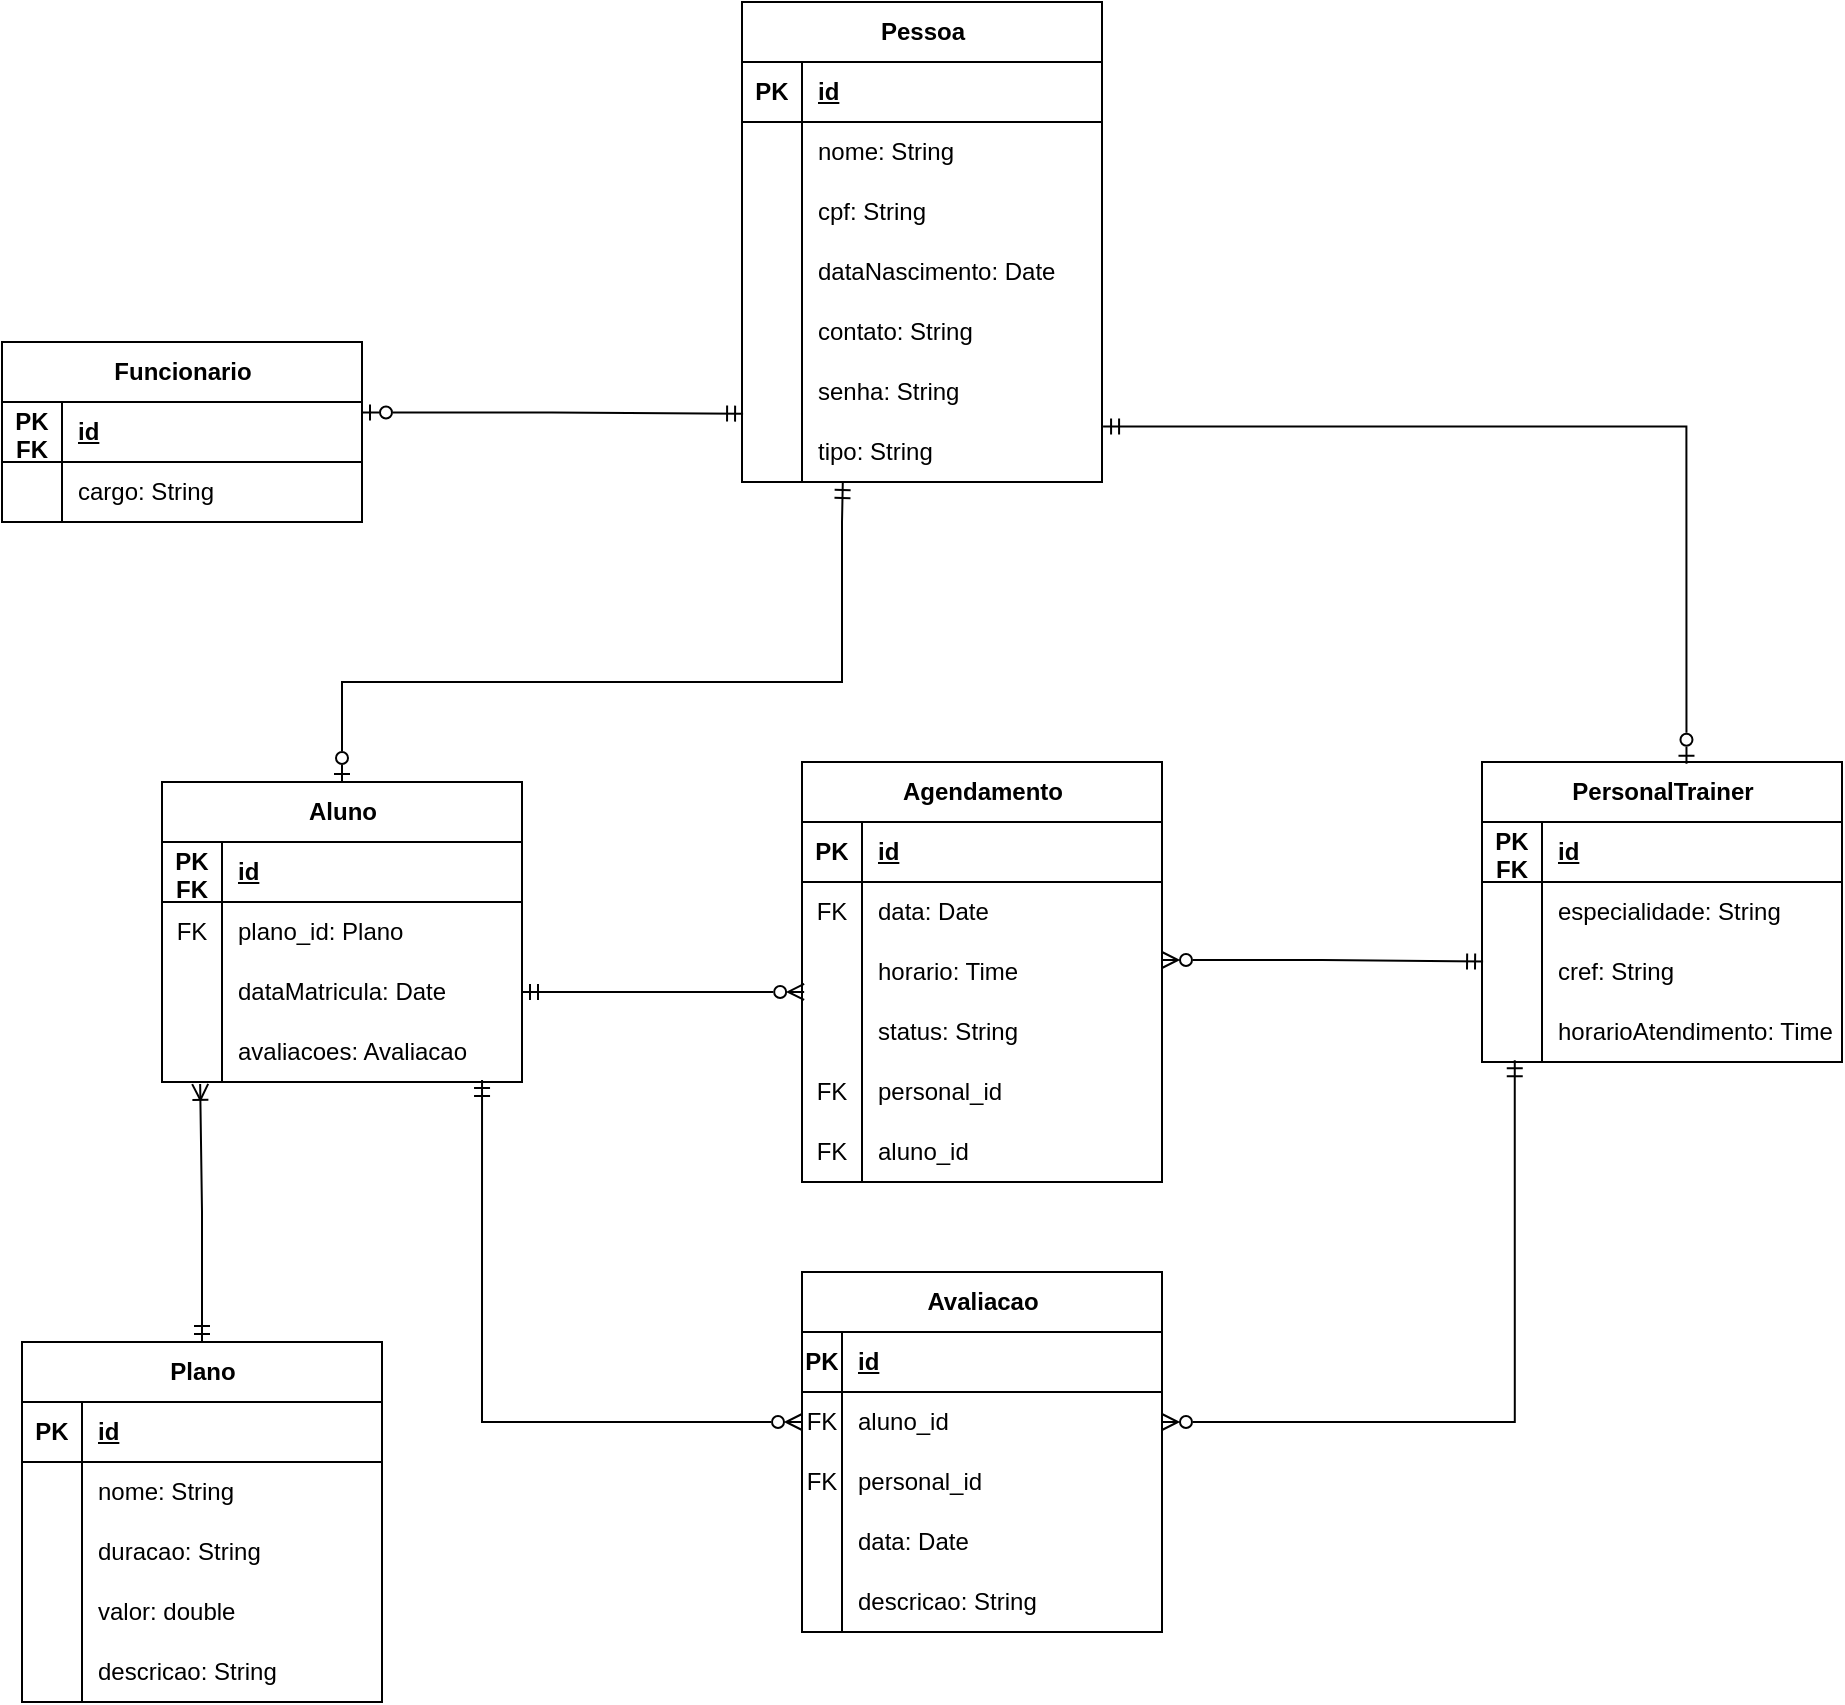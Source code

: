 <mxfile version="24.2.3" type="device">
  <diagram name="Página-1" id="wIMPxHJg34JEK3-5-oQh">
    <mxGraphModel dx="325" dy="1296" grid="1" gridSize="10" guides="1" tooltips="1" connect="1" arrows="1" fold="1" page="1" pageScale="1" pageWidth="827" pageHeight="1169" math="0" shadow="0">
      <root>
        <mxCell id="0" />
        <mxCell id="1" parent="0" />
        <mxCell id="nC25ZetCFrCDMc0e22W2-31" value="PersonalTrainer" style="shape=table;startSize=30;container=1;collapsible=1;childLayout=tableLayout;fixedRows=1;rowLines=0;fontStyle=1;align=center;resizeLast=1;html=1;" parent="1" vertex="1">
          <mxGeometry x="870" y="330" width="180" height="150" as="geometry" />
        </mxCell>
        <mxCell id="nC25ZetCFrCDMc0e22W2-32" value="" style="shape=tableRow;horizontal=0;startSize=0;swimlaneHead=0;swimlaneBody=0;fillColor=none;collapsible=0;dropTarget=0;points=[[0,0.5],[1,0.5]];portConstraint=eastwest;top=0;left=0;right=0;bottom=1;" parent="nC25ZetCFrCDMc0e22W2-31" vertex="1">
          <mxGeometry y="30" width="180" height="30" as="geometry" />
        </mxCell>
        <mxCell id="nC25ZetCFrCDMc0e22W2-33" value="PK&lt;div&gt;&lt;span style=&quot;background-color: initial;&quot;&gt;FK&lt;/span&gt;&lt;/div&gt;" style="shape=partialRectangle;connectable=0;fillColor=none;top=0;left=0;bottom=0;right=0;fontStyle=1;overflow=hidden;whiteSpace=wrap;html=1;" parent="nC25ZetCFrCDMc0e22W2-32" vertex="1">
          <mxGeometry width="30" height="30" as="geometry">
            <mxRectangle width="30" height="30" as="alternateBounds" />
          </mxGeometry>
        </mxCell>
        <mxCell id="nC25ZetCFrCDMc0e22W2-34" value="id" style="shape=partialRectangle;connectable=0;fillColor=none;top=0;left=0;bottom=0;right=0;align=left;spacingLeft=6;fontStyle=5;overflow=hidden;whiteSpace=wrap;html=1;" parent="nC25ZetCFrCDMc0e22W2-32" vertex="1">
          <mxGeometry x="30" width="150" height="30" as="geometry">
            <mxRectangle width="150" height="30" as="alternateBounds" />
          </mxGeometry>
        </mxCell>
        <mxCell id="nC25ZetCFrCDMc0e22W2-35" value="" style="shape=tableRow;horizontal=0;startSize=0;swimlaneHead=0;swimlaneBody=0;fillColor=none;collapsible=0;dropTarget=0;points=[[0,0.5],[1,0.5]];portConstraint=eastwest;top=0;left=0;right=0;bottom=0;" parent="nC25ZetCFrCDMc0e22W2-31" vertex="1">
          <mxGeometry y="60" width="180" height="30" as="geometry" />
        </mxCell>
        <mxCell id="nC25ZetCFrCDMc0e22W2-36" value="" style="shape=partialRectangle;connectable=0;fillColor=none;top=0;left=0;bottom=0;right=0;editable=1;overflow=hidden;whiteSpace=wrap;html=1;" parent="nC25ZetCFrCDMc0e22W2-35" vertex="1">
          <mxGeometry width="30" height="30" as="geometry">
            <mxRectangle width="30" height="30" as="alternateBounds" />
          </mxGeometry>
        </mxCell>
        <mxCell id="nC25ZetCFrCDMc0e22W2-37" value="especialidade: String" style="shape=partialRectangle;connectable=0;fillColor=none;top=0;left=0;bottom=0;right=0;align=left;spacingLeft=6;overflow=hidden;whiteSpace=wrap;html=1;" parent="nC25ZetCFrCDMc0e22W2-35" vertex="1">
          <mxGeometry x="30" width="150" height="30" as="geometry">
            <mxRectangle width="150" height="30" as="alternateBounds" />
          </mxGeometry>
        </mxCell>
        <mxCell id="nC25ZetCFrCDMc0e22W2-38" value="" style="shape=tableRow;horizontal=0;startSize=0;swimlaneHead=0;swimlaneBody=0;fillColor=none;collapsible=0;dropTarget=0;points=[[0,0.5],[1,0.5]];portConstraint=eastwest;top=0;left=0;right=0;bottom=0;" parent="nC25ZetCFrCDMc0e22W2-31" vertex="1">
          <mxGeometry y="90" width="180" height="30" as="geometry" />
        </mxCell>
        <mxCell id="nC25ZetCFrCDMc0e22W2-39" value="" style="shape=partialRectangle;connectable=0;fillColor=none;top=0;left=0;bottom=0;right=0;editable=1;overflow=hidden;whiteSpace=wrap;html=1;" parent="nC25ZetCFrCDMc0e22W2-38" vertex="1">
          <mxGeometry width="30" height="30" as="geometry">
            <mxRectangle width="30" height="30" as="alternateBounds" />
          </mxGeometry>
        </mxCell>
        <mxCell id="nC25ZetCFrCDMc0e22W2-40" value="cref: String" style="shape=partialRectangle;connectable=0;fillColor=none;top=0;left=0;bottom=0;right=0;align=left;spacingLeft=6;overflow=hidden;whiteSpace=wrap;html=1;" parent="nC25ZetCFrCDMc0e22W2-38" vertex="1">
          <mxGeometry x="30" width="150" height="30" as="geometry">
            <mxRectangle width="150" height="30" as="alternateBounds" />
          </mxGeometry>
        </mxCell>
        <mxCell id="nC25ZetCFrCDMc0e22W2-41" value="" style="shape=tableRow;horizontal=0;startSize=0;swimlaneHead=0;swimlaneBody=0;fillColor=none;collapsible=0;dropTarget=0;points=[[0,0.5],[1,0.5]];portConstraint=eastwest;top=0;left=0;right=0;bottom=0;" parent="nC25ZetCFrCDMc0e22W2-31" vertex="1">
          <mxGeometry y="120" width="180" height="30" as="geometry" />
        </mxCell>
        <mxCell id="nC25ZetCFrCDMc0e22W2-42" value="" style="shape=partialRectangle;connectable=0;fillColor=none;top=0;left=0;bottom=0;right=0;editable=1;overflow=hidden;whiteSpace=wrap;html=1;" parent="nC25ZetCFrCDMc0e22W2-41" vertex="1">
          <mxGeometry width="30" height="30" as="geometry">
            <mxRectangle width="30" height="30" as="alternateBounds" />
          </mxGeometry>
        </mxCell>
        <mxCell id="nC25ZetCFrCDMc0e22W2-43" value="horarioAtendimento: Time" style="shape=partialRectangle;connectable=0;fillColor=none;top=0;left=0;bottom=0;right=0;align=left;spacingLeft=6;overflow=hidden;whiteSpace=wrap;html=1;" parent="nC25ZetCFrCDMc0e22W2-41" vertex="1">
          <mxGeometry x="30" width="150" height="30" as="geometry">
            <mxRectangle width="150" height="30" as="alternateBounds" />
          </mxGeometry>
        </mxCell>
        <mxCell id="BfucoYqjzSl6hknAT8VW-89" style="edgeStyle=orthogonalEdgeStyle;rounded=0;orthogonalLoop=1;jettySize=auto;html=1;exitX=1;exitY=0.176;exitDx=0;exitDy=0;endArrow=ERmandOne;endFill=0;startArrow=ERzeroToOne;startFill=0;entryX=0.003;entryY=-0.139;entryDx=0;entryDy=0;entryPerimeter=0;exitPerimeter=0;" edge="1" parent="1" source="nC25ZetCFrCDMc0e22W2-45" target="BfucoYqjzSl6hknAT8VW-55">
          <mxGeometry relative="1" as="geometry">
            <mxPoint x="390" y="270.0" as="targetPoint" />
          </mxGeometry>
        </mxCell>
        <mxCell id="nC25ZetCFrCDMc0e22W2-44" value="Funcionario" style="shape=table;startSize=30;container=1;collapsible=1;childLayout=tableLayout;fixedRows=1;rowLines=0;fontStyle=1;align=center;resizeLast=1;html=1;" parent="1" vertex="1">
          <mxGeometry x="130" y="120" width="180" height="90" as="geometry" />
        </mxCell>
        <mxCell id="nC25ZetCFrCDMc0e22W2-45" value="" style="shape=tableRow;horizontal=0;startSize=0;swimlaneHead=0;swimlaneBody=0;fillColor=none;collapsible=0;dropTarget=0;points=[[0,0.5],[1,0.5]];portConstraint=eastwest;top=0;left=0;right=0;bottom=1;" parent="nC25ZetCFrCDMc0e22W2-44" vertex="1">
          <mxGeometry y="30" width="180" height="30" as="geometry" />
        </mxCell>
        <mxCell id="nC25ZetCFrCDMc0e22W2-46" value="PK FK" style="shape=partialRectangle;connectable=0;fillColor=none;top=0;left=0;bottom=0;right=0;fontStyle=1;overflow=hidden;whiteSpace=wrap;html=1;" parent="nC25ZetCFrCDMc0e22W2-45" vertex="1">
          <mxGeometry width="30" height="30" as="geometry">
            <mxRectangle width="30" height="30" as="alternateBounds" />
          </mxGeometry>
        </mxCell>
        <mxCell id="nC25ZetCFrCDMc0e22W2-47" value="id" style="shape=partialRectangle;connectable=0;fillColor=none;top=0;left=0;bottom=0;right=0;align=left;spacingLeft=6;fontStyle=5;overflow=hidden;whiteSpace=wrap;html=1;" parent="nC25ZetCFrCDMc0e22W2-45" vertex="1">
          <mxGeometry x="30" width="150" height="30" as="geometry">
            <mxRectangle width="150" height="30" as="alternateBounds" />
          </mxGeometry>
        </mxCell>
        <mxCell id="nC25ZetCFrCDMc0e22W2-48" value="" style="shape=tableRow;horizontal=0;startSize=0;swimlaneHead=0;swimlaneBody=0;fillColor=none;collapsible=0;dropTarget=0;points=[[0,0.5],[1,0.5]];portConstraint=eastwest;top=0;left=0;right=0;bottom=0;" parent="nC25ZetCFrCDMc0e22W2-44" vertex="1">
          <mxGeometry y="60" width="180" height="30" as="geometry" />
        </mxCell>
        <mxCell id="nC25ZetCFrCDMc0e22W2-49" value="" style="shape=partialRectangle;connectable=0;fillColor=none;top=0;left=0;bottom=0;right=0;editable=1;overflow=hidden;whiteSpace=wrap;html=1;" parent="nC25ZetCFrCDMc0e22W2-48" vertex="1">
          <mxGeometry width="30" height="30" as="geometry">
            <mxRectangle width="30" height="30" as="alternateBounds" />
          </mxGeometry>
        </mxCell>
        <mxCell id="nC25ZetCFrCDMc0e22W2-50" value="cargo: String" style="shape=partialRectangle;connectable=0;fillColor=none;top=0;left=0;bottom=0;right=0;align=left;spacingLeft=6;overflow=hidden;whiteSpace=wrap;html=1;" parent="nC25ZetCFrCDMc0e22W2-48" vertex="1">
          <mxGeometry x="30" width="150" height="30" as="geometry">
            <mxRectangle width="150" height="30" as="alternateBounds" />
          </mxGeometry>
        </mxCell>
        <mxCell id="nC25ZetCFrCDMc0e22W2-57" value="Plano" style="shape=table;startSize=30;container=1;collapsible=1;childLayout=tableLayout;fixedRows=1;rowLines=0;fontStyle=1;align=center;resizeLast=1;html=1;" parent="1" vertex="1">
          <mxGeometry x="140" y="620" width="180" height="180" as="geometry" />
        </mxCell>
        <mxCell id="nC25ZetCFrCDMc0e22W2-58" value="" style="shape=tableRow;horizontal=0;startSize=0;swimlaneHead=0;swimlaneBody=0;fillColor=none;collapsible=0;dropTarget=0;points=[[0,0.5],[1,0.5]];portConstraint=eastwest;top=0;left=0;right=0;bottom=1;" parent="nC25ZetCFrCDMc0e22W2-57" vertex="1">
          <mxGeometry y="30" width="180" height="30" as="geometry" />
        </mxCell>
        <mxCell id="nC25ZetCFrCDMc0e22W2-59" value="PK" style="shape=partialRectangle;connectable=0;fillColor=none;top=0;left=0;bottom=0;right=0;fontStyle=1;overflow=hidden;whiteSpace=wrap;html=1;" parent="nC25ZetCFrCDMc0e22W2-58" vertex="1">
          <mxGeometry width="30" height="30" as="geometry">
            <mxRectangle width="30" height="30" as="alternateBounds" />
          </mxGeometry>
        </mxCell>
        <mxCell id="nC25ZetCFrCDMc0e22W2-60" value="id" style="shape=partialRectangle;connectable=0;fillColor=none;top=0;left=0;bottom=0;right=0;align=left;spacingLeft=6;fontStyle=5;overflow=hidden;whiteSpace=wrap;html=1;" parent="nC25ZetCFrCDMc0e22W2-58" vertex="1">
          <mxGeometry x="30" width="150" height="30" as="geometry">
            <mxRectangle width="150" height="30" as="alternateBounds" />
          </mxGeometry>
        </mxCell>
        <mxCell id="nC25ZetCFrCDMc0e22W2-61" value="" style="shape=tableRow;horizontal=0;startSize=0;swimlaneHead=0;swimlaneBody=0;fillColor=none;collapsible=0;dropTarget=0;points=[[0,0.5],[1,0.5]];portConstraint=eastwest;top=0;left=0;right=0;bottom=0;" parent="nC25ZetCFrCDMc0e22W2-57" vertex="1">
          <mxGeometry y="60" width="180" height="30" as="geometry" />
        </mxCell>
        <mxCell id="nC25ZetCFrCDMc0e22W2-62" value="" style="shape=partialRectangle;connectable=0;fillColor=none;top=0;left=0;bottom=0;right=0;editable=1;overflow=hidden;whiteSpace=wrap;html=1;" parent="nC25ZetCFrCDMc0e22W2-61" vertex="1">
          <mxGeometry width="30" height="30" as="geometry">
            <mxRectangle width="30" height="30" as="alternateBounds" />
          </mxGeometry>
        </mxCell>
        <mxCell id="nC25ZetCFrCDMc0e22W2-63" value="nome: String" style="shape=partialRectangle;connectable=0;fillColor=none;top=0;left=0;bottom=0;right=0;align=left;spacingLeft=6;overflow=hidden;whiteSpace=wrap;html=1;" parent="nC25ZetCFrCDMc0e22W2-61" vertex="1">
          <mxGeometry x="30" width="150" height="30" as="geometry">
            <mxRectangle width="150" height="30" as="alternateBounds" />
          </mxGeometry>
        </mxCell>
        <mxCell id="nC25ZetCFrCDMc0e22W2-64" value="" style="shape=tableRow;horizontal=0;startSize=0;swimlaneHead=0;swimlaneBody=0;fillColor=none;collapsible=0;dropTarget=0;points=[[0,0.5],[1,0.5]];portConstraint=eastwest;top=0;left=0;right=0;bottom=0;" parent="nC25ZetCFrCDMc0e22W2-57" vertex="1">
          <mxGeometry y="90" width="180" height="30" as="geometry" />
        </mxCell>
        <mxCell id="nC25ZetCFrCDMc0e22W2-65" value="" style="shape=partialRectangle;connectable=0;fillColor=none;top=0;left=0;bottom=0;right=0;editable=1;overflow=hidden;whiteSpace=wrap;html=1;" parent="nC25ZetCFrCDMc0e22W2-64" vertex="1">
          <mxGeometry width="30" height="30" as="geometry">
            <mxRectangle width="30" height="30" as="alternateBounds" />
          </mxGeometry>
        </mxCell>
        <mxCell id="nC25ZetCFrCDMc0e22W2-66" value="duracao: String" style="shape=partialRectangle;connectable=0;fillColor=none;top=0;left=0;bottom=0;right=0;align=left;spacingLeft=6;overflow=hidden;whiteSpace=wrap;html=1;" parent="nC25ZetCFrCDMc0e22W2-64" vertex="1">
          <mxGeometry x="30" width="150" height="30" as="geometry">
            <mxRectangle width="150" height="30" as="alternateBounds" />
          </mxGeometry>
        </mxCell>
        <mxCell id="nC25ZetCFrCDMc0e22W2-67" value="" style="shape=tableRow;horizontal=0;startSize=0;swimlaneHead=0;swimlaneBody=0;fillColor=none;collapsible=0;dropTarget=0;points=[[0,0.5],[1,0.5]];portConstraint=eastwest;top=0;left=0;right=0;bottom=0;" parent="nC25ZetCFrCDMc0e22W2-57" vertex="1">
          <mxGeometry y="120" width="180" height="30" as="geometry" />
        </mxCell>
        <mxCell id="nC25ZetCFrCDMc0e22W2-68" value="" style="shape=partialRectangle;connectable=0;fillColor=none;top=0;left=0;bottom=0;right=0;editable=1;overflow=hidden;whiteSpace=wrap;html=1;" parent="nC25ZetCFrCDMc0e22W2-67" vertex="1">
          <mxGeometry width="30" height="30" as="geometry">
            <mxRectangle width="30" height="30" as="alternateBounds" />
          </mxGeometry>
        </mxCell>
        <mxCell id="nC25ZetCFrCDMc0e22W2-69" value="valor: double" style="shape=partialRectangle;connectable=0;fillColor=none;top=0;left=0;bottom=0;right=0;align=left;spacingLeft=6;overflow=hidden;whiteSpace=wrap;html=1;" parent="nC25ZetCFrCDMc0e22W2-67" vertex="1">
          <mxGeometry x="30" width="150" height="30" as="geometry">
            <mxRectangle width="150" height="30" as="alternateBounds" />
          </mxGeometry>
        </mxCell>
        <mxCell id="nC25ZetCFrCDMc0e22W2-92" value="" style="shape=tableRow;horizontal=0;startSize=0;swimlaneHead=0;swimlaneBody=0;fillColor=none;collapsible=0;dropTarget=0;points=[[0,0.5],[1,0.5]];portConstraint=eastwest;top=0;left=0;right=0;bottom=0;" parent="nC25ZetCFrCDMc0e22W2-57" vertex="1">
          <mxGeometry y="150" width="180" height="30" as="geometry" />
        </mxCell>
        <mxCell id="nC25ZetCFrCDMc0e22W2-93" value="" style="shape=partialRectangle;connectable=0;fillColor=none;top=0;left=0;bottom=0;right=0;editable=1;overflow=hidden;whiteSpace=wrap;html=1;" parent="nC25ZetCFrCDMc0e22W2-92" vertex="1">
          <mxGeometry width="30" height="30" as="geometry">
            <mxRectangle width="30" height="30" as="alternateBounds" />
          </mxGeometry>
        </mxCell>
        <mxCell id="nC25ZetCFrCDMc0e22W2-94" value="descricao: String" style="shape=partialRectangle;connectable=0;fillColor=none;top=0;left=0;bottom=0;right=0;align=left;spacingLeft=6;overflow=hidden;whiteSpace=wrap;html=1;" parent="nC25ZetCFrCDMc0e22W2-92" vertex="1">
          <mxGeometry x="30" width="150" height="30" as="geometry">
            <mxRectangle width="150" height="30" as="alternateBounds" />
          </mxGeometry>
        </mxCell>
        <mxCell id="nC25ZetCFrCDMc0e22W2-18" value="Agendamento" style="shape=table;startSize=30;container=1;collapsible=1;childLayout=tableLayout;fixedRows=1;rowLines=0;fontStyle=1;align=center;resizeLast=1;html=1;" parent="1" vertex="1">
          <mxGeometry x="530" y="330" width="180" height="210" as="geometry" />
        </mxCell>
        <mxCell id="nC25ZetCFrCDMc0e22W2-19" value="" style="shape=tableRow;horizontal=0;startSize=0;swimlaneHead=0;swimlaneBody=0;fillColor=none;collapsible=0;dropTarget=0;points=[[0,0.5],[1,0.5]];portConstraint=eastwest;top=0;left=0;right=0;bottom=1;" parent="nC25ZetCFrCDMc0e22W2-18" vertex="1">
          <mxGeometry y="30" width="180" height="30" as="geometry" />
        </mxCell>
        <mxCell id="nC25ZetCFrCDMc0e22W2-20" value="PK" style="shape=partialRectangle;connectable=0;fillColor=none;top=0;left=0;bottom=0;right=0;fontStyle=1;overflow=hidden;whiteSpace=wrap;html=1;" parent="nC25ZetCFrCDMc0e22W2-19" vertex="1">
          <mxGeometry width="30" height="30" as="geometry">
            <mxRectangle width="30" height="30" as="alternateBounds" />
          </mxGeometry>
        </mxCell>
        <mxCell id="nC25ZetCFrCDMc0e22W2-21" value="id" style="shape=partialRectangle;connectable=0;fillColor=none;top=0;left=0;bottom=0;right=0;align=left;spacingLeft=6;fontStyle=5;overflow=hidden;whiteSpace=wrap;html=1;" parent="nC25ZetCFrCDMc0e22W2-19" vertex="1">
          <mxGeometry x="30" width="150" height="30" as="geometry">
            <mxRectangle width="150" height="30" as="alternateBounds" />
          </mxGeometry>
        </mxCell>
        <mxCell id="nC25ZetCFrCDMc0e22W2-22" value="" style="shape=tableRow;horizontal=0;startSize=0;swimlaneHead=0;swimlaneBody=0;fillColor=none;collapsible=0;dropTarget=0;points=[[0,0.5],[1,0.5]];portConstraint=eastwest;top=0;left=0;right=0;bottom=0;" parent="nC25ZetCFrCDMc0e22W2-18" vertex="1">
          <mxGeometry y="60" width="180" height="30" as="geometry" />
        </mxCell>
        <mxCell id="nC25ZetCFrCDMc0e22W2-23" value="FK" style="shape=partialRectangle;connectable=0;fillColor=none;top=0;left=0;bottom=0;right=0;editable=1;overflow=hidden;whiteSpace=wrap;html=1;" parent="nC25ZetCFrCDMc0e22W2-22" vertex="1">
          <mxGeometry width="30" height="30" as="geometry">
            <mxRectangle width="30" height="30" as="alternateBounds" />
          </mxGeometry>
        </mxCell>
        <mxCell id="nC25ZetCFrCDMc0e22W2-24" value="data: Date" style="shape=partialRectangle;connectable=0;fillColor=none;top=0;left=0;bottom=0;right=0;align=left;spacingLeft=6;overflow=hidden;whiteSpace=wrap;html=1;" parent="nC25ZetCFrCDMc0e22W2-22" vertex="1">
          <mxGeometry x="30" width="150" height="30" as="geometry">
            <mxRectangle width="150" height="30" as="alternateBounds" />
          </mxGeometry>
        </mxCell>
        <mxCell id="nC25ZetCFrCDMc0e22W2-25" value="" style="shape=tableRow;horizontal=0;startSize=0;swimlaneHead=0;swimlaneBody=0;fillColor=none;collapsible=0;dropTarget=0;points=[[0,0.5],[1,0.5]];portConstraint=eastwest;top=0;left=0;right=0;bottom=0;" parent="nC25ZetCFrCDMc0e22W2-18" vertex="1">
          <mxGeometry y="90" width="180" height="30" as="geometry" />
        </mxCell>
        <mxCell id="nC25ZetCFrCDMc0e22W2-26" value="" style="shape=partialRectangle;connectable=0;fillColor=none;top=0;left=0;bottom=0;right=0;editable=1;overflow=hidden;whiteSpace=wrap;html=1;" parent="nC25ZetCFrCDMc0e22W2-25" vertex="1">
          <mxGeometry width="30" height="30" as="geometry">
            <mxRectangle width="30" height="30" as="alternateBounds" />
          </mxGeometry>
        </mxCell>
        <mxCell id="nC25ZetCFrCDMc0e22W2-27" value="horario: Time" style="shape=partialRectangle;connectable=0;fillColor=none;top=0;left=0;bottom=0;right=0;align=left;spacingLeft=6;overflow=hidden;whiteSpace=wrap;html=1;" parent="nC25ZetCFrCDMc0e22W2-25" vertex="1">
          <mxGeometry x="30" width="150" height="30" as="geometry">
            <mxRectangle width="150" height="30" as="alternateBounds" />
          </mxGeometry>
        </mxCell>
        <mxCell id="nC25ZetCFrCDMc0e22W2-28" value="" style="shape=tableRow;horizontal=0;startSize=0;swimlaneHead=0;swimlaneBody=0;fillColor=none;collapsible=0;dropTarget=0;points=[[0,0.5],[1,0.5]];portConstraint=eastwest;top=0;left=0;right=0;bottom=0;" parent="nC25ZetCFrCDMc0e22W2-18" vertex="1">
          <mxGeometry y="120" width="180" height="30" as="geometry" />
        </mxCell>
        <mxCell id="nC25ZetCFrCDMc0e22W2-29" value="" style="shape=partialRectangle;connectable=0;fillColor=none;top=0;left=0;bottom=0;right=0;editable=1;overflow=hidden;whiteSpace=wrap;html=1;" parent="nC25ZetCFrCDMc0e22W2-28" vertex="1">
          <mxGeometry width="30" height="30" as="geometry">
            <mxRectangle width="30" height="30" as="alternateBounds" />
          </mxGeometry>
        </mxCell>
        <mxCell id="nC25ZetCFrCDMc0e22W2-30" value="status: String" style="shape=partialRectangle;connectable=0;fillColor=none;top=0;left=0;bottom=0;right=0;align=left;spacingLeft=6;overflow=hidden;whiteSpace=wrap;html=1;" parent="nC25ZetCFrCDMc0e22W2-28" vertex="1">
          <mxGeometry x="30" width="150" height="30" as="geometry">
            <mxRectangle width="150" height="30" as="alternateBounds" />
          </mxGeometry>
        </mxCell>
        <mxCell id="BfucoYqjzSl6hknAT8VW-80" value="" style="shape=tableRow;horizontal=0;startSize=0;swimlaneHead=0;swimlaneBody=0;fillColor=none;collapsible=0;dropTarget=0;points=[[0,0.5],[1,0.5]];portConstraint=eastwest;top=0;left=0;right=0;bottom=0;" vertex="1" parent="nC25ZetCFrCDMc0e22W2-18">
          <mxGeometry y="150" width="180" height="30" as="geometry" />
        </mxCell>
        <mxCell id="BfucoYqjzSl6hknAT8VW-81" value="FK" style="shape=partialRectangle;connectable=0;fillColor=none;top=0;left=0;bottom=0;right=0;editable=1;overflow=hidden;whiteSpace=wrap;html=1;" vertex="1" parent="BfucoYqjzSl6hknAT8VW-80">
          <mxGeometry width="30" height="30" as="geometry">
            <mxRectangle width="30" height="30" as="alternateBounds" />
          </mxGeometry>
        </mxCell>
        <mxCell id="BfucoYqjzSl6hknAT8VW-82" value="personal_id" style="shape=partialRectangle;connectable=0;fillColor=none;top=0;left=0;bottom=0;right=0;align=left;spacingLeft=6;overflow=hidden;whiteSpace=wrap;html=1;" vertex="1" parent="BfucoYqjzSl6hknAT8VW-80">
          <mxGeometry x="30" width="150" height="30" as="geometry">
            <mxRectangle width="150" height="30" as="alternateBounds" />
          </mxGeometry>
        </mxCell>
        <mxCell id="BfucoYqjzSl6hknAT8VW-83" value="" style="shape=tableRow;horizontal=0;startSize=0;swimlaneHead=0;swimlaneBody=0;fillColor=none;collapsible=0;dropTarget=0;points=[[0,0.5],[1,0.5]];portConstraint=eastwest;top=0;left=0;right=0;bottom=0;" vertex="1" parent="nC25ZetCFrCDMc0e22W2-18">
          <mxGeometry y="180" width="180" height="30" as="geometry" />
        </mxCell>
        <mxCell id="BfucoYqjzSl6hknAT8VW-84" value="FK" style="shape=partialRectangle;connectable=0;fillColor=none;top=0;left=0;bottom=0;right=0;editable=1;overflow=hidden;whiteSpace=wrap;html=1;" vertex="1" parent="BfucoYqjzSl6hknAT8VW-83">
          <mxGeometry width="30" height="30" as="geometry">
            <mxRectangle width="30" height="30" as="alternateBounds" />
          </mxGeometry>
        </mxCell>
        <mxCell id="BfucoYqjzSl6hknAT8VW-85" value="aluno_id" style="shape=partialRectangle;connectable=0;fillColor=none;top=0;left=0;bottom=0;right=0;align=left;spacingLeft=6;overflow=hidden;whiteSpace=wrap;html=1;" vertex="1" parent="BfucoYqjzSl6hknAT8VW-83">
          <mxGeometry x="30" width="150" height="30" as="geometry">
            <mxRectangle width="150" height="30" as="alternateBounds" />
          </mxGeometry>
        </mxCell>
        <mxCell id="6rKjgSiyDv3Tlsi2Q6jG-1" value="Aluno" style="shape=table;startSize=30;container=1;collapsible=1;childLayout=tableLayout;fixedRows=1;rowLines=0;fontStyle=1;align=center;resizeLast=1;html=1;" parent="1" vertex="1">
          <mxGeometry x="210" y="340" width="180" height="150" as="geometry" />
        </mxCell>
        <mxCell id="6rKjgSiyDv3Tlsi2Q6jG-2" value="" style="shape=tableRow;horizontal=0;startSize=0;swimlaneHead=0;swimlaneBody=0;fillColor=none;collapsible=0;dropTarget=0;points=[[0,0.5],[1,0.5]];portConstraint=eastwest;top=0;left=0;right=0;bottom=1;" parent="6rKjgSiyDv3Tlsi2Q6jG-1" vertex="1">
          <mxGeometry y="30" width="180" height="30" as="geometry" />
        </mxCell>
        <mxCell id="6rKjgSiyDv3Tlsi2Q6jG-3" value="PK FK" style="shape=partialRectangle;connectable=0;fillColor=none;top=0;left=0;bottom=0;right=0;fontStyle=1;overflow=hidden;whiteSpace=wrap;html=1;" parent="6rKjgSiyDv3Tlsi2Q6jG-2" vertex="1">
          <mxGeometry width="30" height="30" as="geometry">
            <mxRectangle width="30" height="30" as="alternateBounds" />
          </mxGeometry>
        </mxCell>
        <mxCell id="6rKjgSiyDv3Tlsi2Q6jG-4" value="id" style="shape=partialRectangle;connectable=0;fillColor=none;top=0;left=0;bottom=0;right=0;align=left;spacingLeft=6;fontStyle=5;overflow=hidden;whiteSpace=wrap;html=1;" parent="6rKjgSiyDv3Tlsi2Q6jG-2" vertex="1">
          <mxGeometry x="30" width="150" height="30" as="geometry">
            <mxRectangle width="150" height="30" as="alternateBounds" />
          </mxGeometry>
        </mxCell>
        <mxCell id="6rKjgSiyDv3Tlsi2Q6jG-5" value="" style="shape=tableRow;horizontal=0;startSize=0;swimlaneHead=0;swimlaneBody=0;fillColor=none;collapsible=0;dropTarget=0;points=[[0,0.5],[1,0.5]];portConstraint=eastwest;top=0;left=0;right=0;bottom=0;" parent="6rKjgSiyDv3Tlsi2Q6jG-1" vertex="1">
          <mxGeometry y="60" width="180" height="30" as="geometry" />
        </mxCell>
        <mxCell id="6rKjgSiyDv3Tlsi2Q6jG-6" value="FK" style="shape=partialRectangle;connectable=0;fillColor=none;top=0;left=0;bottom=0;right=0;editable=1;overflow=hidden;whiteSpace=wrap;html=1;" parent="6rKjgSiyDv3Tlsi2Q6jG-5" vertex="1">
          <mxGeometry width="30" height="30" as="geometry">
            <mxRectangle width="30" height="30" as="alternateBounds" />
          </mxGeometry>
        </mxCell>
        <mxCell id="6rKjgSiyDv3Tlsi2Q6jG-7" value="plano_id: Plano" style="shape=partialRectangle;connectable=0;fillColor=none;top=0;left=0;bottom=0;right=0;align=left;spacingLeft=6;overflow=hidden;whiteSpace=wrap;html=1;" parent="6rKjgSiyDv3Tlsi2Q6jG-5" vertex="1">
          <mxGeometry x="30" width="150" height="30" as="geometry">
            <mxRectangle width="150" height="30" as="alternateBounds" />
          </mxGeometry>
        </mxCell>
        <mxCell id="6rKjgSiyDv3Tlsi2Q6jG-8" value="" style="shape=tableRow;horizontal=0;startSize=0;swimlaneHead=0;swimlaneBody=0;fillColor=none;collapsible=0;dropTarget=0;points=[[0,0.5],[1,0.5]];portConstraint=eastwest;top=0;left=0;right=0;bottom=0;" parent="6rKjgSiyDv3Tlsi2Q6jG-1" vertex="1">
          <mxGeometry y="90" width="180" height="30" as="geometry" />
        </mxCell>
        <mxCell id="6rKjgSiyDv3Tlsi2Q6jG-9" value="" style="shape=partialRectangle;connectable=0;fillColor=none;top=0;left=0;bottom=0;right=0;editable=1;overflow=hidden;whiteSpace=wrap;html=1;" parent="6rKjgSiyDv3Tlsi2Q6jG-8" vertex="1">
          <mxGeometry width="30" height="30" as="geometry">
            <mxRectangle width="30" height="30" as="alternateBounds" />
          </mxGeometry>
        </mxCell>
        <mxCell id="6rKjgSiyDv3Tlsi2Q6jG-10" value="dataMatricula: Date" style="shape=partialRectangle;connectable=0;fillColor=none;top=0;left=0;bottom=0;right=0;align=left;spacingLeft=6;overflow=hidden;whiteSpace=wrap;html=1;" parent="6rKjgSiyDv3Tlsi2Q6jG-8" vertex="1">
          <mxGeometry x="30" width="150" height="30" as="geometry">
            <mxRectangle width="150" height="30" as="alternateBounds" />
          </mxGeometry>
        </mxCell>
        <mxCell id="BfucoYqjzSl6hknAT8VW-27" value="" style="shape=tableRow;horizontal=0;startSize=0;swimlaneHead=0;swimlaneBody=0;fillColor=none;collapsible=0;dropTarget=0;points=[[0,0.5],[1,0.5]];portConstraint=eastwest;top=0;left=0;right=0;bottom=0;" vertex="1" parent="6rKjgSiyDv3Tlsi2Q6jG-1">
          <mxGeometry y="120" width="180" height="30" as="geometry" />
        </mxCell>
        <mxCell id="BfucoYqjzSl6hknAT8VW-28" value="" style="shape=partialRectangle;connectable=0;fillColor=none;top=0;left=0;bottom=0;right=0;editable=1;overflow=hidden;whiteSpace=wrap;html=1;" vertex="1" parent="BfucoYqjzSl6hknAT8VW-27">
          <mxGeometry width="30" height="30" as="geometry">
            <mxRectangle width="30" height="30" as="alternateBounds" />
          </mxGeometry>
        </mxCell>
        <mxCell id="BfucoYqjzSl6hknAT8VW-29" value="avaliacoes: Avaliacao" style="shape=partialRectangle;connectable=0;fillColor=none;top=0;left=0;bottom=0;right=0;align=left;spacingLeft=6;overflow=hidden;whiteSpace=wrap;html=1;" vertex="1" parent="BfucoYqjzSl6hknAT8VW-27">
          <mxGeometry x="30" width="150" height="30" as="geometry">
            <mxRectangle width="150" height="30" as="alternateBounds" />
          </mxGeometry>
        </mxCell>
        <mxCell id="BfucoYqjzSl6hknAT8VW-1" value="Avaliacao" style="shape=table;startSize=30;container=1;collapsible=1;childLayout=tableLayout;fixedRows=1;rowLines=0;fontStyle=1;align=center;resizeLast=1;html=1;" vertex="1" parent="1">
          <mxGeometry x="530" y="585" width="180" height="180" as="geometry" />
        </mxCell>
        <mxCell id="BfucoYqjzSl6hknAT8VW-2" value="" style="shape=tableRow;horizontal=0;startSize=0;swimlaneHead=0;swimlaneBody=0;fillColor=none;collapsible=0;dropTarget=0;points=[[0,0.5],[1,0.5]];portConstraint=eastwest;top=0;left=0;right=0;bottom=1;" vertex="1" parent="BfucoYqjzSl6hknAT8VW-1">
          <mxGeometry y="30" width="180" height="30" as="geometry" />
        </mxCell>
        <mxCell id="BfucoYqjzSl6hknAT8VW-3" value="PK" style="shape=partialRectangle;connectable=0;fillColor=none;top=0;left=0;bottom=0;right=0;fontStyle=1;overflow=hidden;whiteSpace=wrap;html=1;" vertex="1" parent="BfucoYqjzSl6hknAT8VW-2">
          <mxGeometry width="20" height="30" as="geometry">
            <mxRectangle width="20" height="30" as="alternateBounds" />
          </mxGeometry>
        </mxCell>
        <mxCell id="BfucoYqjzSl6hknAT8VW-4" value="id" style="shape=partialRectangle;connectable=0;fillColor=none;top=0;left=0;bottom=0;right=0;align=left;spacingLeft=6;fontStyle=5;overflow=hidden;whiteSpace=wrap;html=1;" vertex="1" parent="BfucoYqjzSl6hknAT8VW-2">
          <mxGeometry x="20" width="160" height="30" as="geometry">
            <mxRectangle width="160" height="30" as="alternateBounds" />
          </mxGeometry>
        </mxCell>
        <mxCell id="BfucoYqjzSl6hknAT8VW-5" value="" style="shape=tableRow;horizontal=0;startSize=0;swimlaneHead=0;swimlaneBody=0;fillColor=none;collapsible=0;dropTarget=0;points=[[0,0.5],[1,0.5]];portConstraint=eastwest;top=0;left=0;right=0;bottom=0;" vertex="1" parent="BfucoYqjzSl6hknAT8VW-1">
          <mxGeometry y="60" width="180" height="30" as="geometry" />
        </mxCell>
        <mxCell id="BfucoYqjzSl6hknAT8VW-6" value="FK" style="shape=partialRectangle;connectable=0;fillColor=none;top=0;left=0;bottom=0;right=0;editable=1;overflow=hidden;whiteSpace=wrap;html=1;" vertex="1" parent="BfucoYqjzSl6hknAT8VW-5">
          <mxGeometry width="20" height="30" as="geometry">
            <mxRectangle width="20" height="30" as="alternateBounds" />
          </mxGeometry>
        </mxCell>
        <mxCell id="BfucoYqjzSl6hknAT8VW-7" value="aluno_id" style="shape=partialRectangle;connectable=0;fillColor=none;top=0;left=0;bottom=0;right=0;align=left;spacingLeft=6;overflow=hidden;whiteSpace=wrap;html=1;" vertex="1" parent="BfucoYqjzSl6hknAT8VW-5">
          <mxGeometry x="20" width="160" height="30" as="geometry">
            <mxRectangle width="160" height="30" as="alternateBounds" />
          </mxGeometry>
        </mxCell>
        <mxCell id="BfucoYqjzSl6hknAT8VW-8" value="" style="shape=tableRow;horizontal=0;startSize=0;swimlaneHead=0;swimlaneBody=0;fillColor=none;collapsible=0;dropTarget=0;points=[[0,0.5],[1,0.5]];portConstraint=eastwest;top=0;left=0;right=0;bottom=0;" vertex="1" parent="BfucoYqjzSl6hknAT8VW-1">
          <mxGeometry y="90" width="180" height="30" as="geometry" />
        </mxCell>
        <mxCell id="BfucoYqjzSl6hknAT8VW-9" value="FK" style="shape=partialRectangle;connectable=0;fillColor=none;top=0;left=0;bottom=0;right=0;editable=1;overflow=hidden;whiteSpace=wrap;html=1;" vertex="1" parent="BfucoYqjzSl6hknAT8VW-8">
          <mxGeometry width="20" height="30" as="geometry">
            <mxRectangle width="20" height="30" as="alternateBounds" />
          </mxGeometry>
        </mxCell>
        <mxCell id="BfucoYqjzSl6hknAT8VW-10" value="personal_id" style="shape=partialRectangle;connectable=0;fillColor=none;top=0;left=0;bottom=0;right=0;align=left;spacingLeft=6;overflow=hidden;whiteSpace=wrap;html=1;" vertex="1" parent="BfucoYqjzSl6hknAT8VW-8">
          <mxGeometry x="20" width="160" height="30" as="geometry">
            <mxRectangle width="160" height="30" as="alternateBounds" />
          </mxGeometry>
        </mxCell>
        <mxCell id="BfucoYqjzSl6hknAT8VW-11" value="" style="shape=tableRow;horizontal=0;startSize=0;swimlaneHead=0;swimlaneBody=0;fillColor=none;collapsible=0;dropTarget=0;points=[[0,0.5],[1,0.5]];portConstraint=eastwest;top=0;left=0;right=0;bottom=0;" vertex="1" parent="BfucoYqjzSl6hknAT8VW-1">
          <mxGeometry y="120" width="180" height="30" as="geometry" />
        </mxCell>
        <mxCell id="BfucoYqjzSl6hknAT8VW-12" value="" style="shape=partialRectangle;connectable=0;fillColor=none;top=0;left=0;bottom=0;right=0;editable=1;overflow=hidden;whiteSpace=wrap;html=1;" vertex="1" parent="BfucoYqjzSl6hknAT8VW-11">
          <mxGeometry width="20" height="30" as="geometry">
            <mxRectangle width="20" height="30" as="alternateBounds" />
          </mxGeometry>
        </mxCell>
        <mxCell id="BfucoYqjzSl6hknAT8VW-13" value="data: Date" style="shape=partialRectangle;connectable=0;fillColor=none;top=0;left=0;bottom=0;right=0;align=left;spacingLeft=6;overflow=hidden;whiteSpace=wrap;html=1;" vertex="1" parent="BfucoYqjzSl6hknAT8VW-11">
          <mxGeometry x="20" width="160" height="30" as="geometry">
            <mxRectangle width="160" height="30" as="alternateBounds" />
          </mxGeometry>
        </mxCell>
        <mxCell id="BfucoYqjzSl6hknAT8VW-14" value="" style="shape=tableRow;horizontal=0;startSize=0;swimlaneHead=0;swimlaneBody=0;fillColor=none;collapsible=0;dropTarget=0;points=[[0,0.5],[1,0.5]];portConstraint=eastwest;top=0;left=0;right=0;bottom=0;" vertex="1" parent="BfucoYqjzSl6hknAT8VW-1">
          <mxGeometry y="150" width="180" height="30" as="geometry" />
        </mxCell>
        <mxCell id="BfucoYqjzSl6hknAT8VW-15" value="" style="shape=partialRectangle;connectable=0;fillColor=none;top=0;left=0;bottom=0;right=0;editable=1;overflow=hidden;whiteSpace=wrap;html=1;" vertex="1" parent="BfucoYqjzSl6hknAT8VW-14">
          <mxGeometry width="20" height="30" as="geometry">
            <mxRectangle width="20" height="30" as="alternateBounds" />
          </mxGeometry>
        </mxCell>
        <mxCell id="BfucoYqjzSl6hknAT8VW-16" value="descricao: String" style="shape=partialRectangle;connectable=0;fillColor=none;top=0;left=0;bottom=0;right=0;align=left;spacingLeft=6;overflow=hidden;whiteSpace=wrap;html=1;" vertex="1" parent="BfucoYqjzSl6hknAT8VW-14">
          <mxGeometry x="20" width="160" height="30" as="geometry">
            <mxRectangle width="160" height="30" as="alternateBounds" />
          </mxGeometry>
        </mxCell>
        <mxCell id="BfucoYqjzSl6hknAT8VW-36" value="Pessoa" style="shape=table;startSize=30;container=1;collapsible=1;childLayout=tableLayout;fixedRows=1;rowLines=0;fontStyle=1;align=center;resizeLast=1;html=1;" vertex="1" parent="1">
          <mxGeometry x="500" y="-50" width="180" height="240" as="geometry" />
        </mxCell>
        <mxCell id="BfucoYqjzSl6hknAT8VW-37" value="" style="shape=tableRow;horizontal=0;startSize=0;swimlaneHead=0;swimlaneBody=0;fillColor=none;collapsible=0;dropTarget=0;points=[[0,0.5],[1,0.5]];portConstraint=eastwest;top=0;left=0;right=0;bottom=1;" vertex="1" parent="BfucoYqjzSl6hknAT8VW-36">
          <mxGeometry y="30" width="180" height="30" as="geometry" />
        </mxCell>
        <mxCell id="BfucoYqjzSl6hknAT8VW-38" value="PK" style="shape=partialRectangle;connectable=0;fillColor=none;top=0;left=0;bottom=0;right=0;fontStyle=1;overflow=hidden;whiteSpace=wrap;html=1;" vertex="1" parent="BfucoYqjzSl6hknAT8VW-37">
          <mxGeometry width="30" height="30" as="geometry">
            <mxRectangle width="30" height="30" as="alternateBounds" />
          </mxGeometry>
        </mxCell>
        <mxCell id="BfucoYqjzSl6hknAT8VW-39" value="id" style="shape=partialRectangle;connectable=0;fillColor=none;top=0;left=0;bottom=0;right=0;align=left;spacingLeft=6;fontStyle=5;overflow=hidden;whiteSpace=wrap;html=1;" vertex="1" parent="BfucoYqjzSl6hknAT8VW-37">
          <mxGeometry x="30" width="150" height="30" as="geometry">
            <mxRectangle width="150" height="30" as="alternateBounds" />
          </mxGeometry>
        </mxCell>
        <mxCell id="BfucoYqjzSl6hknAT8VW-40" value="" style="shape=tableRow;horizontal=0;startSize=0;swimlaneHead=0;swimlaneBody=0;fillColor=none;collapsible=0;dropTarget=0;points=[[0,0.5],[1,0.5]];portConstraint=eastwest;top=0;left=0;right=0;bottom=0;" vertex="1" parent="BfucoYqjzSl6hknAT8VW-36">
          <mxGeometry y="60" width="180" height="30" as="geometry" />
        </mxCell>
        <mxCell id="BfucoYqjzSl6hknAT8VW-41" value="" style="shape=partialRectangle;connectable=0;fillColor=none;top=0;left=0;bottom=0;right=0;editable=1;overflow=hidden;whiteSpace=wrap;html=1;" vertex="1" parent="BfucoYqjzSl6hknAT8VW-40">
          <mxGeometry width="30" height="30" as="geometry">
            <mxRectangle width="30" height="30" as="alternateBounds" />
          </mxGeometry>
        </mxCell>
        <mxCell id="BfucoYqjzSl6hknAT8VW-42" value="nome: String" style="shape=partialRectangle;connectable=0;fillColor=none;top=0;left=0;bottom=0;right=0;align=left;spacingLeft=6;overflow=hidden;whiteSpace=wrap;html=1;" vertex="1" parent="BfucoYqjzSl6hknAT8VW-40">
          <mxGeometry x="30" width="150" height="30" as="geometry">
            <mxRectangle width="150" height="30" as="alternateBounds" />
          </mxGeometry>
        </mxCell>
        <mxCell id="BfucoYqjzSl6hknAT8VW-43" value="" style="shape=tableRow;horizontal=0;startSize=0;swimlaneHead=0;swimlaneBody=0;fillColor=none;collapsible=0;dropTarget=0;points=[[0,0.5],[1,0.5]];portConstraint=eastwest;top=0;left=0;right=0;bottom=0;" vertex="1" parent="BfucoYqjzSl6hknAT8VW-36">
          <mxGeometry y="90" width="180" height="30" as="geometry" />
        </mxCell>
        <mxCell id="BfucoYqjzSl6hknAT8VW-44" value="" style="shape=partialRectangle;connectable=0;fillColor=none;top=0;left=0;bottom=0;right=0;editable=1;overflow=hidden;whiteSpace=wrap;html=1;" vertex="1" parent="BfucoYqjzSl6hknAT8VW-43">
          <mxGeometry width="30" height="30" as="geometry">
            <mxRectangle width="30" height="30" as="alternateBounds" />
          </mxGeometry>
        </mxCell>
        <mxCell id="BfucoYqjzSl6hknAT8VW-45" value="cpf: String" style="shape=partialRectangle;connectable=0;fillColor=none;top=0;left=0;bottom=0;right=0;align=left;spacingLeft=6;overflow=hidden;whiteSpace=wrap;html=1;" vertex="1" parent="BfucoYqjzSl6hknAT8VW-43">
          <mxGeometry x="30" width="150" height="30" as="geometry">
            <mxRectangle width="150" height="30" as="alternateBounds" />
          </mxGeometry>
        </mxCell>
        <mxCell id="BfucoYqjzSl6hknAT8VW-46" value="" style="shape=tableRow;horizontal=0;startSize=0;swimlaneHead=0;swimlaneBody=0;fillColor=none;collapsible=0;dropTarget=0;points=[[0,0.5],[1,0.5]];portConstraint=eastwest;top=0;left=0;right=0;bottom=0;" vertex="1" parent="BfucoYqjzSl6hknAT8VW-36">
          <mxGeometry y="120" width="180" height="30" as="geometry" />
        </mxCell>
        <mxCell id="BfucoYqjzSl6hknAT8VW-47" value="" style="shape=partialRectangle;connectable=0;fillColor=none;top=0;left=0;bottom=0;right=0;editable=1;overflow=hidden;whiteSpace=wrap;html=1;" vertex="1" parent="BfucoYqjzSl6hknAT8VW-46">
          <mxGeometry width="30" height="30" as="geometry">
            <mxRectangle width="30" height="30" as="alternateBounds" />
          </mxGeometry>
        </mxCell>
        <mxCell id="BfucoYqjzSl6hknAT8VW-48" value="dataNascimento: Date" style="shape=partialRectangle;connectable=0;fillColor=none;top=0;left=0;bottom=0;right=0;align=left;spacingLeft=6;overflow=hidden;whiteSpace=wrap;html=1;" vertex="1" parent="BfucoYqjzSl6hknAT8VW-46">
          <mxGeometry x="30" width="150" height="30" as="geometry">
            <mxRectangle width="150" height="30" as="alternateBounds" />
          </mxGeometry>
        </mxCell>
        <mxCell id="BfucoYqjzSl6hknAT8VW-49" value="" style="shape=tableRow;horizontal=0;startSize=0;swimlaneHead=0;swimlaneBody=0;fillColor=none;collapsible=0;dropTarget=0;points=[[0,0.5],[1,0.5]];portConstraint=eastwest;top=0;left=0;right=0;bottom=0;" vertex="1" parent="BfucoYqjzSl6hknAT8VW-36">
          <mxGeometry y="150" width="180" height="30" as="geometry" />
        </mxCell>
        <mxCell id="BfucoYqjzSl6hknAT8VW-50" value="" style="shape=partialRectangle;connectable=0;fillColor=none;top=0;left=0;bottom=0;right=0;editable=1;overflow=hidden;whiteSpace=wrap;html=1;" vertex="1" parent="BfucoYqjzSl6hknAT8VW-49">
          <mxGeometry width="30" height="30" as="geometry">
            <mxRectangle width="30" height="30" as="alternateBounds" />
          </mxGeometry>
        </mxCell>
        <mxCell id="BfucoYqjzSl6hknAT8VW-51" value="contato: String" style="shape=partialRectangle;connectable=0;fillColor=none;top=0;left=0;bottom=0;right=0;align=left;spacingLeft=6;overflow=hidden;whiteSpace=wrap;html=1;" vertex="1" parent="BfucoYqjzSl6hknAT8VW-49">
          <mxGeometry x="30" width="150" height="30" as="geometry">
            <mxRectangle width="150" height="30" as="alternateBounds" />
          </mxGeometry>
        </mxCell>
        <mxCell id="BfucoYqjzSl6hknAT8VW-52" value="" style="shape=tableRow;horizontal=0;startSize=0;swimlaneHead=0;swimlaneBody=0;fillColor=none;collapsible=0;dropTarget=0;points=[[0,0.5],[1,0.5]];portConstraint=eastwest;top=0;left=0;right=0;bottom=0;" vertex="1" parent="BfucoYqjzSl6hknAT8VW-36">
          <mxGeometry y="180" width="180" height="30" as="geometry" />
        </mxCell>
        <mxCell id="BfucoYqjzSl6hknAT8VW-53" value="" style="shape=partialRectangle;connectable=0;fillColor=none;top=0;left=0;bottom=0;right=0;editable=1;overflow=hidden;whiteSpace=wrap;html=1;" vertex="1" parent="BfucoYqjzSl6hknAT8VW-52">
          <mxGeometry width="30" height="30" as="geometry">
            <mxRectangle width="30" height="30" as="alternateBounds" />
          </mxGeometry>
        </mxCell>
        <mxCell id="BfucoYqjzSl6hknAT8VW-54" value="senha: String" style="shape=partialRectangle;connectable=0;fillColor=none;top=0;left=0;bottom=0;right=0;align=left;spacingLeft=6;overflow=hidden;whiteSpace=wrap;html=1;" vertex="1" parent="BfucoYqjzSl6hknAT8VW-52">
          <mxGeometry x="30" width="150" height="30" as="geometry">
            <mxRectangle width="150" height="30" as="alternateBounds" />
          </mxGeometry>
        </mxCell>
        <mxCell id="BfucoYqjzSl6hknAT8VW-55" value="" style="shape=tableRow;horizontal=0;startSize=0;swimlaneHead=0;swimlaneBody=0;fillColor=none;collapsible=0;dropTarget=0;points=[[0,0.5],[1,0.5]];portConstraint=eastwest;top=0;left=0;right=0;bottom=0;" vertex="1" parent="BfucoYqjzSl6hknAT8VW-36">
          <mxGeometry y="210" width="180" height="30" as="geometry" />
        </mxCell>
        <mxCell id="BfucoYqjzSl6hknAT8VW-56" value="" style="shape=partialRectangle;connectable=0;fillColor=none;top=0;left=0;bottom=0;right=0;editable=1;overflow=hidden;whiteSpace=wrap;html=1;" vertex="1" parent="BfucoYqjzSl6hknAT8VW-55">
          <mxGeometry width="30" height="30" as="geometry">
            <mxRectangle width="30" height="30" as="alternateBounds" />
          </mxGeometry>
        </mxCell>
        <mxCell id="BfucoYqjzSl6hknAT8VW-57" value="tipo: String" style="shape=partialRectangle;connectable=0;fillColor=none;top=0;left=0;bottom=0;right=0;align=left;spacingLeft=6;overflow=hidden;whiteSpace=wrap;html=1;" vertex="1" parent="BfucoYqjzSl6hknAT8VW-55">
          <mxGeometry x="30" width="150" height="30" as="geometry">
            <mxRectangle width="150" height="30" as="alternateBounds" />
          </mxGeometry>
        </mxCell>
        <mxCell id="BfucoYqjzSl6hknAT8VW-88" style="edgeStyle=orthogonalEdgeStyle;rounded=0;orthogonalLoop=1;jettySize=auto;html=1;startArrow=ERzeroToOne;startFill=0;endArrow=ERmandOne;endFill=0;exitX=0.5;exitY=0;exitDx=0;exitDy=0;entryX=0.28;entryY=1;entryDx=0;entryDy=0;entryPerimeter=0;" edge="1" parent="1" source="6rKjgSiyDv3Tlsi2Q6jG-1" target="BfucoYqjzSl6hknAT8VW-55">
          <mxGeometry relative="1" as="geometry">
            <mxPoint x="550" y="210" as="targetPoint" />
            <Array as="points">
              <mxPoint x="300" y="290" />
              <mxPoint x="550" y="290" />
              <mxPoint x="550" y="210" />
              <mxPoint x="550" y="210" />
            </Array>
          </mxGeometry>
        </mxCell>
        <mxCell id="BfucoYqjzSl6hknAT8VW-92" style="edgeStyle=orthogonalEdgeStyle;rounded=0;orthogonalLoop=1;jettySize=auto;html=1;entryX=1.003;entryY=0.073;entryDx=0;entryDy=0;entryPerimeter=0;endArrow=ERmandOne;endFill=0;startArrow=ERzeroToOne;startFill=0;exitX=0.568;exitY=0.006;exitDx=0;exitDy=0;exitPerimeter=0;" edge="1" parent="1" source="nC25ZetCFrCDMc0e22W2-31" target="BfucoYqjzSl6hknAT8VW-55">
          <mxGeometry relative="1" as="geometry">
            <mxPoint x="632.88" y="321.68" as="sourcePoint" />
            <mxPoint x="500.0" y="230.0" as="targetPoint" />
          </mxGeometry>
        </mxCell>
        <mxCell id="BfucoYqjzSl6hknAT8VW-93" style="edgeStyle=orthogonalEdgeStyle;rounded=0;orthogonalLoop=1;jettySize=auto;html=1;startArrow=ERmandOne;startFill=0;endArrow=ERoneToMany;endFill=0;entryX=0.106;entryY=1.033;entryDx=0;entryDy=0;entryPerimeter=0;" edge="1" parent="1" source="nC25ZetCFrCDMc0e22W2-57" target="BfucoYqjzSl6hknAT8VW-27">
          <mxGeometry relative="1" as="geometry">
            <mxPoint x="260" y="530" as="targetPoint" />
          </mxGeometry>
        </mxCell>
        <mxCell id="BfucoYqjzSl6hknAT8VW-94" style="edgeStyle=orthogonalEdgeStyle;rounded=0;orthogonalLoop=1;jettySize=auto;html=1;entryX=0.889;entryY=0.967;entryDx=0;entryDy=0;entryPerimeter=0;endArrow=ERmandOne;endFill=0;startArrow=ERzeroToMany;startFill=0;exitX=0;exitY=0.5;exitDx=0;exitDy=0;" edge="1" parent="1" source="BfucoYqjzSl6hknAT8VW-5" target="BfucoYqjzSl6hknAT8VW-27">
          <mxGeometry relative="1" as="geometry">
            <mxPoint x="370" y="585" as="sourcePoint" />
            <mxPoint x="370" y="480" as="targetPoint" />
          </mxGeometry>
        </mxCell>
        <mxCell id="BfucoYqjzSl6hknAT8VW-95" style="edgeStyle=orthogonalEdgeStyle;rounded=0;orthogonalLoop=1;jettySize=auto;html=1;entryX=1;entryY=0.5;entryDx=0;entryDy=0;startArrow=ERzeroToMany;startFill=0;endArrow=ERmandOne;endFill=0;exitX=0.006;exitY=0.833;exitDx=0;exitDy=0;exitPerimeter=0;" edge="1" parent="1" source="nC25ZetCFrCDMc0e22W2-25" target="6rKjgSiyDv3Tlsi2Q6jG-8">
          <mxGeometry relative="1" as="geometry" />
        </mxCell>
        <mxCell id="BfucoYqjzSl6hknAT8VW-96" style="edgeStyle=orthogonalEdgeStyle;rounded=0;orthogonalLoop=1;jettySize=auto;html=1;entryX=0.091;entryY=0.972;entryDx=0;entryDy=0;entryPerimeter=0;exitX=1;exitY=0.5;exitDx=0;exitDy=0;startArrow=ERzeroToMany;startFill=0;endArrow=ERmandOne;endFill=0;" edge="1" parent="1" source="BfucoYqjzSl6hknAT8VW-5" target="nC25ZetCFrCDMc0e22W2-41">
          <mxGeometry relative="1" as="geometry">
            <mxPoint x="470" y="560" as="sourcePoint" />
          </mxGeometry>
        </mxCell>
        <mxCell id="BfucoYqjzSl6hknAT8VW-97" style="edgeStyle=orthogonalEdgeStyle;rounded=0;orthogonalLoop=1;jettySize=auto;html=1;entryX=0.003;entryY=0.327;entryDx=0;entryDy=0;exitX=1;exitY=0.3;exitDx=0;exitDy=0;exitPerimeter=0;startArrow=ERzeroToMany;startFill=0;endArrow=ERmandOne;endFill=0;entryPerimeter=0;" edge="1" parent="1" source="nC25ZetCFrCDMc0e22W2-25" target="nC25ZetCFrCDMc0e22W2-38">
          <mxGeometry relative="1" as="geometry">
            <mxPoint x="550" y="560" as="sourcePoint" />
          </mxGeometry>
        </mxCell>
      </root>
    </mxGraphModel>
  </diagram>
</mxfile>
